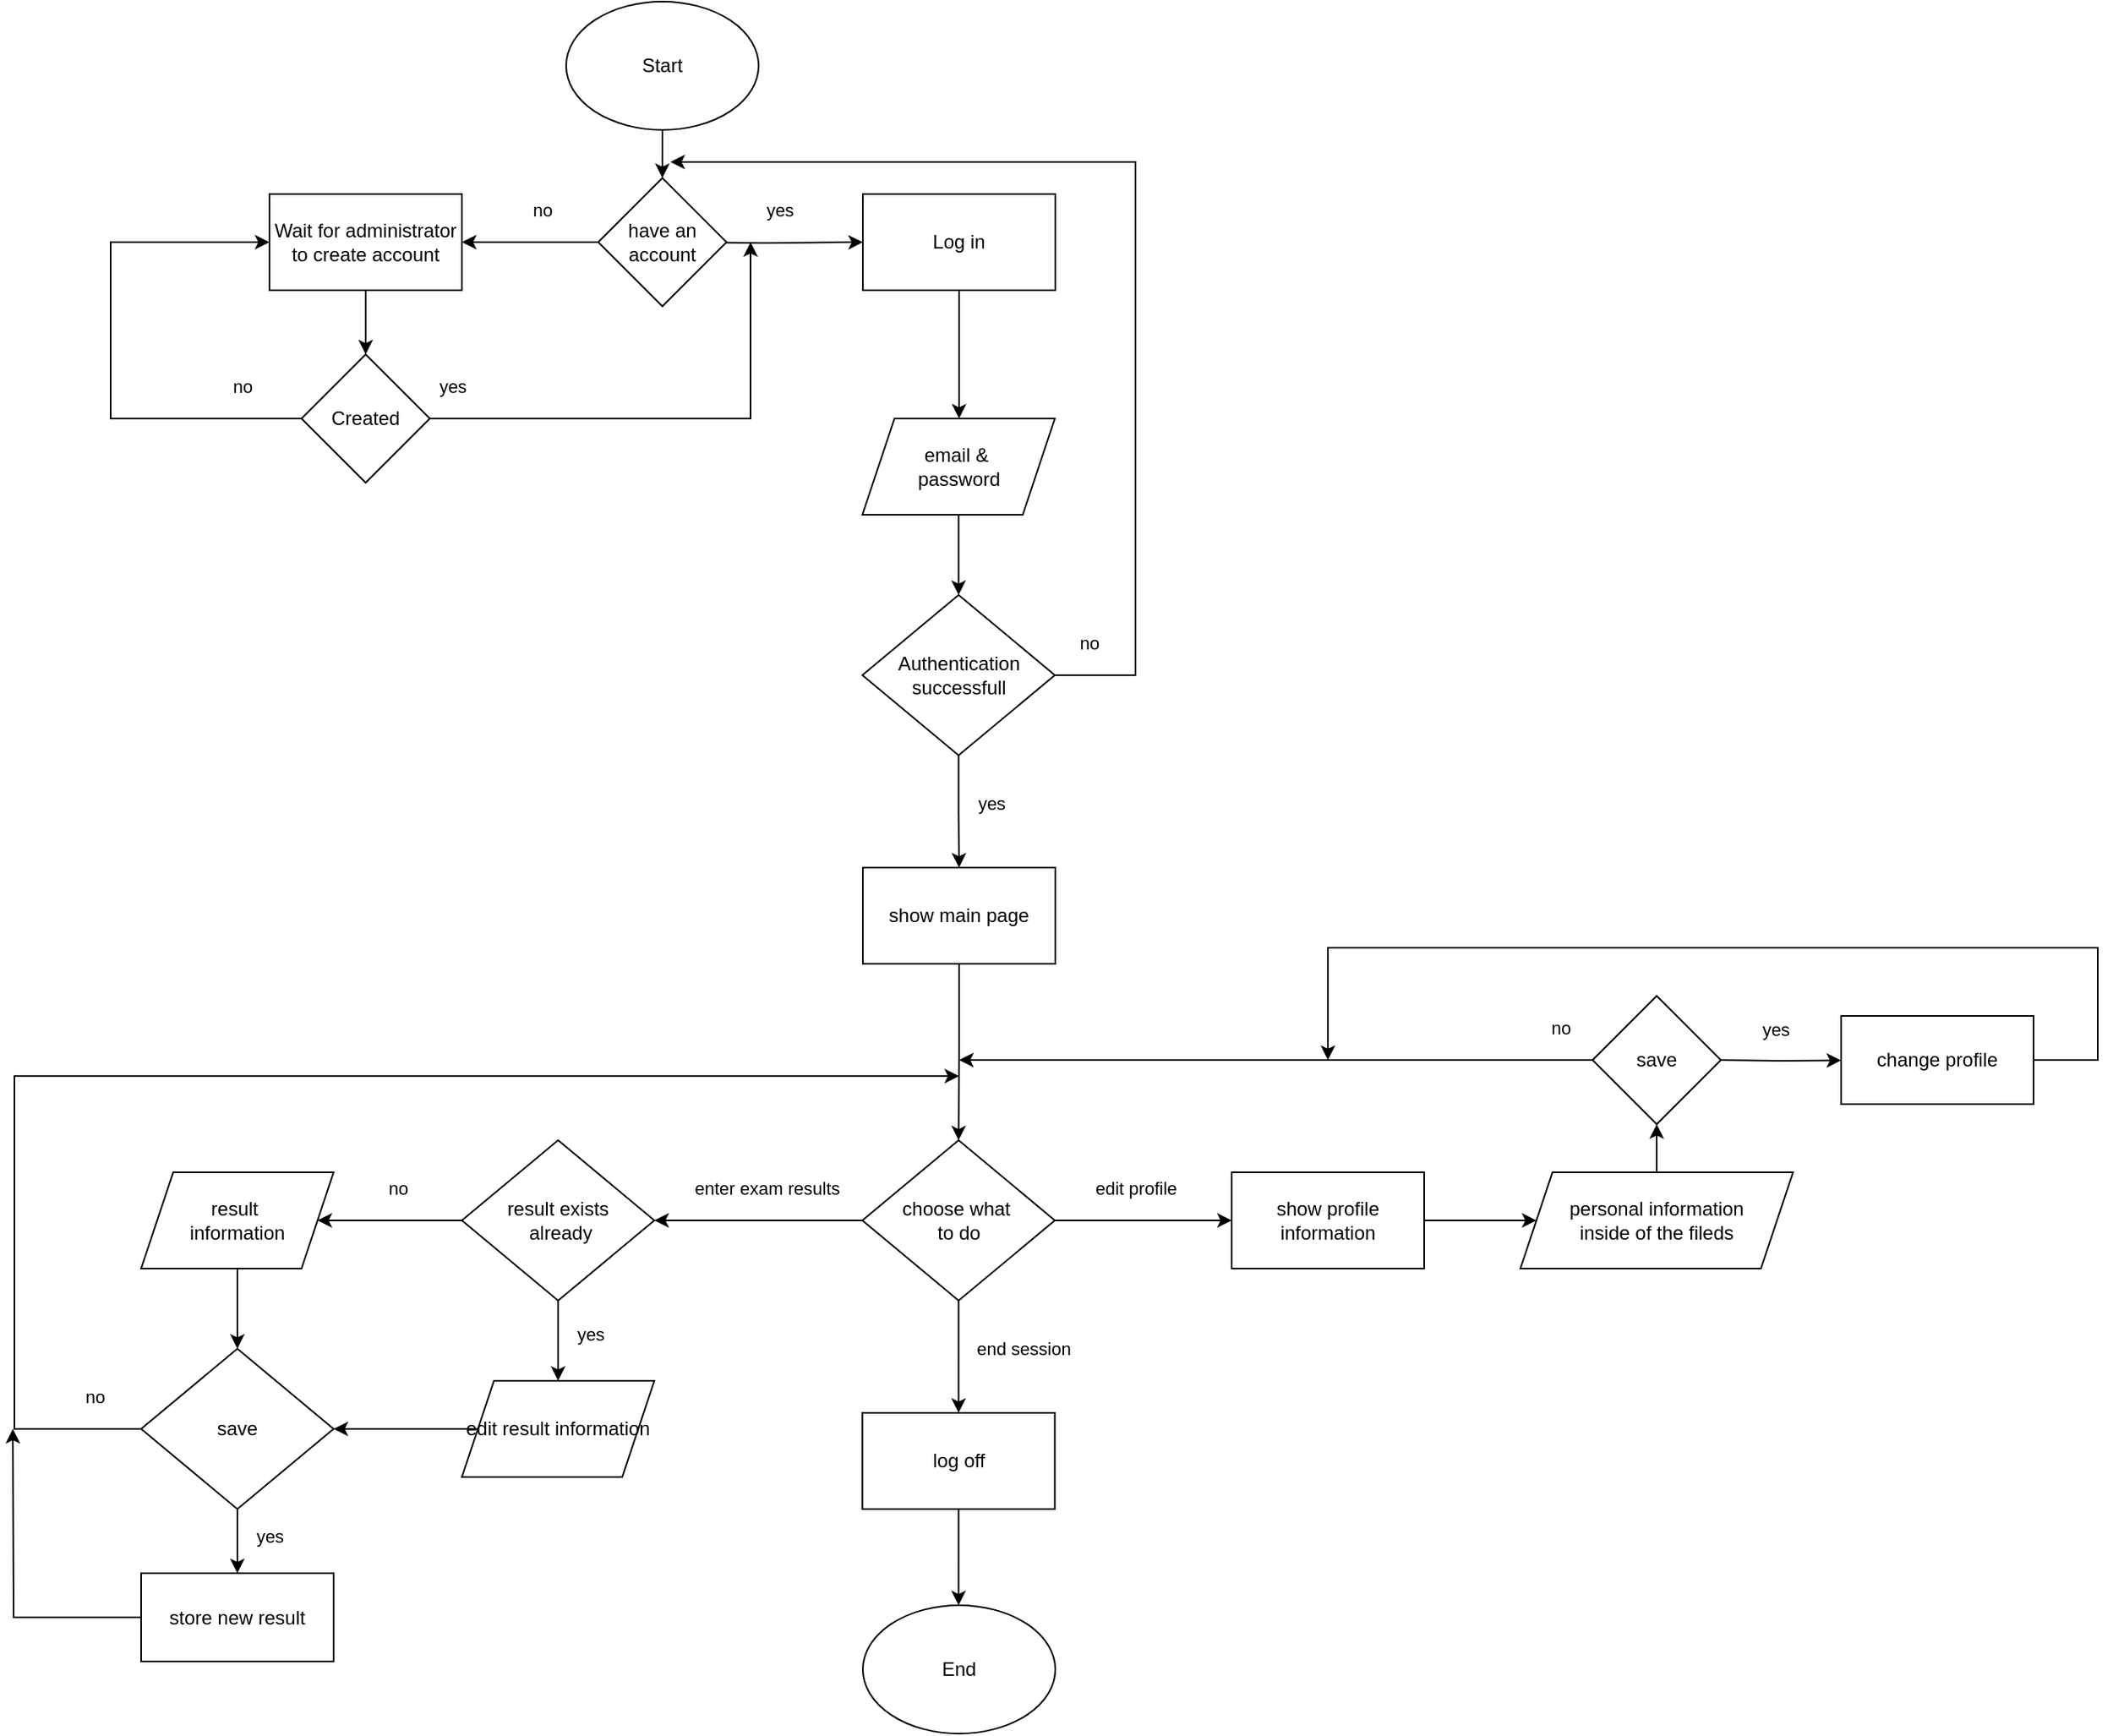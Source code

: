 <mxfile version="24.7.16">
  <diagram name="Page-1" id="bmq7K15Yt_cIyKfnH5da">
    <mxGraphModel dx="953" dy="504" grid="1" gridSize="10" guides="1" tooltips="1" connect="1" arrows="1" fold="1" page="1" pageScale="1" pageWidth="850" pageHeight="1100" math="0" shadow="0">
      <root>
        <mxCell id="0" />
        <mxCell id="1" parent="0" />
        <mxCell id="ia_GmnqNmGPdR_kUSbma-20" style="edgeStyle=orthogonalEdgeStyle;rounded=0;orthogonalLoop=1;jettySize=auto;html=1;" parent="1" source="ia_GmnqNmGPdR_kUSbma-4" edge="1">
          <mxGeometry relative="1" as="geometry">
            <mxPoint x="260" y="240" as="targetPoint" />
          </mxGeometry>
        </mxCell>
        <mxCell id="ia_GmnqNmGPdR_kUSbma-4" value="Wait for administrator to create account" style="rounded=0;whiteSpace=wrap;html=1;" parent="1" vertex="1">
          <mxGeometry x="200" y="140" width="120" height="60" as="geometry" />
        </mxCell>
        <mxCell id="ia_GmnqNmGPdR_kUSbma-16" style="edgeStyle=orthogonalEdgeStyle;rounded=0;orthogonalLoop=1;jettySize=auto;html=1;entryX=0.5;entryY=0;entryDx=0;entryDy=0;" parent="1" source="ia_GmnqNmGPdR_kUSbma-9" target="ia_GmnqNmGPdR_kUSbma-11" edge="1">
          <mxGeometry relative="1" as="geometry" />
        </mxCell>
        <mxCell id="ia_GmnqNmGPdR_kUSbma-9" value="Start" style="ellipse;whiteSpace=wrap;html=1;" parent="1" vertex="1">
          <mxGeometry x="385" y="20" width="120" height="80" as="geometry" />
        </mxCell>
        <mxCell id="ia_GmnqNmGPdR_kUSbma-10" value="End" style="ellipse;whiteSpace=wrap;html=1;" parent="1" vertex="1">
          <mxGeometry x="570" y="1020" width="120" height="80" as="geometry" />
        </mxCell>
        <mxCell id="ia_GmnqNmGPdR_kUSbma-12" style="edgeStyle=orthogonalEdgeStyle;rounded=0;orthogonalLoop=1;jettySize=auto;html=1;" parent="1" source="ia_GmnqNmGPdR_kUSbma-11" edge="1">
          <mxGeometry relative="1" as="geometry">
            <mxPoint x="320" y="170" as="targetPoint" />
          </mxGeometry>
        </mxCell>
        <mxCell id="ia_GmnqNmGPdR_kUSbma-13" value="no" style="edgeLabel;html=1;align=center;verticalAlign=middle;resizable=0;points=[];" parent="ia_GmnqNmGPdR_kUSbma-12" vertex="1" connectable="0">
          <mxGeometry x="-0.275" y="-1" relative="1" as="geometry">
            <mxPoint x="-4" y="-19" as="offset" />
          </mxGeometry>
        </mxCell>
        <mxCell id="ia_GmnqNmGPdR_kUSbma-14" style="edgeStyle=orthogonalEdgeStyle;rounded=0;orthogonalLoop=1;jettySize=auto;html=1;entryX=0;entryY=0.5;entryDx=0;entryDy=0;" parent="1" target="ia_GmnqNmGPdR_kUSbma-17" edge="1">
          <mxGeometry relative="1" as="geometry">
            <mxPoint x="512.5" y="230" as="targetPoint" />
            <mxPoint x="447.5" y="170" as="sourcePoint" />
            <Array as="points" />
          </mxGeometry>
        </mxCell>
        <mxCell id="ia_GmnqNmGPdR_kUSbma-15" value="yes" style="edgeLabel;html=1;align=center;verticalAlign=middle;resizable=0;points=[];" parent="ia_GmnqNmGPdR_kUSbma-14" vertex="1" connectable="0">
          <mxGeometry x="-0.587" y="-3" relative="1" as="geometry">
            <mxPoint x="45" y="-23" as="offset" />
          </mxGeometry>
        </mxCell>
        <mxCell id="ia_GmnqNmGPdR_kUSbma-11" value="have an account" style="rhombus;whiteSpace=wrap;html=1;" parent="1" vertex="1">
          <mxGeometry x="405" y="130" width="80" height="80" as="geometry" />
        </mxCell>
        <mxCell id="ia_GmnqNmGPdR_kUSbma-26" style="edgeStyle=orthogonalEdgeStyle;rounded=0;orthogonalLoop=1;jettySize=auto;html=1;" parent="1" source="ia_GmnqNmGPdR_kUSbma-17" edge="1">
          <mxGeometry relative="1" as="geometry">
            <mxPoint x="630" y="280" as="targetPoint" />
          </mxGeometry>
        </mxCell>
        <mxCell id="ia_GmnqNmGPdR_kUSbma-17" value="Log in" style="rounded=0;whiteSpace=wrap;html=1;" parent="1" vertex="1">
          <mxGeometry x="570" y="140" width="120" height="60" as="geometry" />
        </mxCell>
        <mxCell id="ia_GmnqNmGPdR_kUSbma-90" style="edgeStyle=orthogonalEdgeStyle;rounded=0;orthogonalLoop=1;jettySize=auto;html=1;entryX=0;entryY=0.5;entryDx=0;entryDy=0;" parent="1" source="ia_GmnqNmGPdR_kUSbma-18" target="ia_GmnqNmGPdR_kUSbma-4" edge="1">
          <mxGeometry relative="1" as="geometry">
            <mxPoint x="100" y="160" as="targetPoint" />
            <Array as="points">
              <mxPoint x="101" y="280" />
              <mxPoint x="101" y="170" />
            </Array>
          </mxGeometry>
        </mxCell>
        <mxCell id="ia_GmnqNmGPdR_kUSbma-91" value="no" style="edgeLabel;html=1;align=center;verticalAlign=middle;resizable=0;points=[];" parent="ia_GmnqNmGPdR_kUSbma-90" vertex="1" connectable="0">
          <mxGeometry x="-0.773" y="-1" relative="1" as="geometry">
            <mxPoint y="-19" as="offset" />
          </mxGeometry>
        </mxCell>
        <mxCell id="ia_GmnqNmGPdR_kUSbma-18" value="Created" style="rhombus;whiteSpace=wrap;html=1;" parent="1" vertex="1">
          <mxGeometry x="220" y="240" width="80" height="80" as="geometry" />
        </mxCell>
        <mxCell id="ia_GmnqNmGPdR_kUSbma-24" style="edgeStyle=orthogonalEdgeStyle;rounded=0;orthogonalLoop=1;jettySize=auto;html=1;exitX=1;exitY=0.5;exitDx=0;exitDy=0;" parent="1" source="ia_GmnqNmGPdR_kUSbma-18" edge="1">
          <mxGeometry relative="1" as="geometry">
            <mxPoint x="500" y="170" as="targetPoint" />
            <Array as="points">
              <mxPoint x="500" y="280" />
            </Array>
          </mxGeometry>
        </mxCell>
        <mxCell id="ia_GmnqNmGPdR_kUSbma-25" value="yes" style="edgeLabel;html=1;align=center;verticalAlign=middle;resizable=0;points=[];" parent="ia_GmnqNmGPdR_kUSbma-24" vertex="1" connectable="0">
          <mxGeometry x="-0.905" y="2" relative="1" as="geometry">
            <mxPoint x="-1" y="-18" as="offset" />
          </mxGeometry>
        </mxCell>
        <mxCell id="ia_GmnqNmGPdR_kUSbma-28" style="edgeStyle=orthogonalEdgeStyle;rounded=0;orthogonalLoop=1;jettySize=auto;html=1;" parent="1" edge="1">
          <mxGeometry relative="1" as="geometry">
            <mxPoint x="450" y="120" as="targetPoint" />
            <mxPoint x="690" y="440" as="sourcePoint" />
            <Array as="points">
              <mxPoint x="740" y="440" />
              <mxPoint x="740" y="120" />
            </Array>
          </mxGeometry>
        </mxCell>
        <mxCell id="ia_GmnqNmGPdR_kUSbma-29" value="no" style="edgeLabel;html=1;align=center;verticalAlign=middle;resizable=0;points=[];" parent="ia_GmnqNmGPdR_kUSbma-28" vertex="1" connectable="0">
          <mxGeometry x="-0.896" y="3" relative="1" as="geometry">
            <mxPoint x="-14" y="-17" as="offset" />
          </mxGeometry>
        </mxCell>
        <mxCell id="ia_GmnqNmGPdR_kUSbma-30" style="edgeStyle=orthogonalEdgeStyle;rounded=0;orthogonalLoop=1;jettySize=auto;html=1;" parent="1" source="ia_GmnqNmGPdR_kUSbma-27" edge="1">
          <mxGeometry relative="1" as="geometry">
            <mxPoint x="630" y="560" as="targetPoint" />
          </mxGeometry>
        </mxCell>
        <mxCell id="ia_GmnqNmGPdR_kUSbma-31" value="yes" style="edgeLabel;html=1;align=center;verticalAlign=middle;resizable=0;points=[];" parent="ia_GmnqNmGPdR_kUSbma-30" vertex="1" connectable="0">
          <mxGeometry x="-0.23" y="2" relative="1" as="geometry">
            <mxPoint x="18" y="2" as="offset" />
          </mxGeometry>
        </mxCell>
        <mxCell id="ia_GmnqNmGPdR_kUSbma-27" value="&lt;div&gt;Authentication&lt;/div&gt;&lt;div&gt;successfull&lt;br&gt;&lt;/div&gt;" style="rhombus;whiteSpace=wrap;html=1;" parent="1" vertex="1">
          <mxGeometry x="569.71" y="390" width="120" height="100" as="geometry" />
        </mxCell>
        <mxCell id="ia_GmnqNmGPdR_kUSbma-38" value="" style="edgeStyle=orthogonalEdgeStyle;rounded=0;orthogonalLoop=1;jettySize=auto;html=1;exitX=0.5;exitY=1;exitDx=0;exitDy=0;" parent="1" source="ia_GmnqNmGPdR_kUSbma-32" target="ia_GmnqNmGPdR_kUSbma-37" edge="1">
          <mxGeometry relative="1" as="geometry">
            <mxPoint x="630.059" y="690.0" as="sourcePoint" />
          </mxGeometry>
        </mxCell>
        <mxCell id="ia_GmnqNmGPdR_kUSbma-32" value="show main page" style="rounded=0;whiteSpace=wrap;html=1;" parent="1" vertex="1">
          <mxGeometry x="570" y="560" width="120" height="60" as="geometry" />
        </mxCell>
        <mxCell id="ia_GmnqNmGPdR_kUSbma-34" style="edgeStyle=orthogonalEdgeStyle;rounded=0;orthogonalLoop=1;jettySize=auto;html=1;entryX=0.5;entryY=0;entryDx=0;entryDy=0;" parent="1" source="ia_GmnqNmGPdR_kUSbma-33" target="ia_GmnqNmGPdR_kUSbma-27" edge="1">
          <mxGeometry relative="1" as="geometry" />
        </mxCell>
        <mxCell id="ia_GmnqNmGPdR_kUSbma-33" value="&lt;div&gt;email &amp;amp;&amp;nbsp;&lt;/div&gt;&lt;div&gt;password&lt;/div&gt;" style="shape=parallelogram;perimeter=parallelogramPerimeter;whiteSpace=wrap;html=1;fixedSize=1;" parent="1" vertex="1">
          <mxGeometry x="569.71" y="280" width="120" height="60" as="geometry" />
        </mxCell>
        <mxCell id="ia_GmnqNmGPdR_kUSbma-39" style="edgeStyle=orthogonalEdgeStyle;rounded=0;orthogonalLoop=1;jettySize=auto;html=1;" parent="1" source="ia_GmnqNmGPdR_kUSbma-37" edge="1">
          <mxGeometry relative="1" as="geometry">
            <mxPoint x="440" y="780" as="targetPoint" />
          </mxGeometry>
        </mxCell>
        <mxCell id="ia_GmnqNmGPdR_kUSbma-92" value="enter exam results" style="edgeLabel;html=1;align=center;verticalAlign=middle;resizable=0;points=[];" parent="ia_GmnqNmGPdR_kUSbma-39" vertex="1" connectable="0">
          <mxGeometry x="-0.299" relative="1" as="geometry">
            <mxPoint x="-14" y="-20" as="offset" />
          </mxGeometry>
        </mxCell>
        <mxCell id="ia_GmnqNmGPdR_kUSbma-41" style="edgeStyle=orthogonalEdgeStyle;rounded=0;orthogonalLoop=1;jettySize=auto;html=1;" parent="1" source="ia_GmnqNmGPdR_kUSbma-37" edge="1">
          <mxGeometry relative="1" as="geometry">
            <mxPoint x="800" y="780" as="targetPoint" />
          </mxGeometry>
        </mxCell>
        <mxCell id="ia_GmnqNmGPdR_kUSbma-43" style="edgeStyle=orthogonalEdgeStyle;rounded=0;orthogonalLoop=1;jettySize=auto;html=1;" parent="1" source="ia_GmnqNmGPdR_kUSbma-37" edge="1">
          <mxGeometry relative="1" as="geometry">
            <mxPoint x="629.71" y="900" as="targetPoint" />
          </mxGeometry>
        </mxCell>
        <mxCell id="ia_GmnqNmGPdR_kUSbma-44" value="end session" style="edgeLabel;html=1;align=center;verticalAlign=middle;resizable=0;points=[];" parent="ia_GmnqNmGPdR_kUSbma-43" vertex="1" connectable="0">
          <mxGeometry x="-0.319" y="1" relative="1" as="geometry">
            <mxPoint x="39" y="6" as="offset" />
          </mxGeometry>
        </mxCell>
        <mxCell id="ia_GmnqNmGPdR_kUSbma-37" value="&lt;div&gt;choose what&amp;nbsp;&lt;/div&gt;&lt;div&gt;to do&lt;/div&gt;" style="rhombus;whiteSpace=wrap;html=1;" parent="1" vertex="1">
          <mxGeometry x="569.71" y="730" width="120" height="100" as="geometry" />
        </mxCell>
        <mxCell id="ia_GmnqNmGPdR_kUSbma-42" value="edit profile" style="edgeLabel;html=1;align=center;verticalAlign=middle;resizable=0;points=[];" parent="1" vertex="1" connectable="0">
          <mxGeometry x="739.999" y="760.0" as="geometry" />
        </mxCell>
        <mxCell id="ia_GmnqNmGPdR_kUSbma-46" style="edgeStyle=orthogonalEdgeStyle;rounded=0;orthogonalLoop=1;jettySize=auto;html=1;" parent="1" source="ia_GmnqNmGPdR_kUSbma-45" edge="1">
          <mxGeometry relative="1" as="geometry">
            <mxPoint x="629.71" y="1020" as="targetPoint" />
          </mxGeometry>
        </mxCell>
        <mxCell id="ia_GmnqNmGPdR_kUSbma-45" value="log off" style="rounded=0;whiteSpace=wrap;html=1;" parent="1" vertex="1">
          <mxGeometry x="569.71" y="900" width="120" height="60" as="geometry" />
        </mxCell>
        <mxCell id="ia_GmnqNmGPdR_kUSbma-48" style="edgeStyle=orthogonalEdgeStyle;rounded=0;orthogonalLoop=1;jettySize=auto;html=1;" parent="1" source="ia_GmnqNmGPdR_kUSbma-47" edge="1">
          <mxGeometry relative="1" as="geometry">
            <mxPoint x="990" y="780" as="targetPoint" />
          </mxGeometry>
        </mxCell>
        <mxCell id="ia_GmnqNmGPdR_kUSbma-47" value="show profile information" style="rounded=0;whiteSpace=wrap;html=1;" parent="1" vertex="1">
          <mxGeometry x="800" y="750" width="120" height="60" as="geometry" />
        </mxCell>
        <mxCell id="ia_GmnqNmGPdR_kUSbma-53" style="edgeStyle=orthogonalEdgeStyle;rounded=0;orthogonalLoop=1;jettySize=auto;html=1;entryX=0.5;entryY=1;entryDx=0;entryDy=0;" parent="1" source="ia_GmnqNmGPdR_kUSbma-49" edge="1">
          <mxGeometry relative="1" as="geometry">
            <mxPoint x="1065" y="720.0" as="targetPoint" />
          </mxGeometry>
        </mxCell>
        <mxCell id="ia_GmnqNmGPdR_kUSbma-49" value="&lt;div&gt;personal information &lt;br&gt;&lt;/div&gt;&lt;div&gt;inside of the fileds&lt;br&gt;&lt;/div&gt;" style="shape=parallelogram;perimeter=parallelogramPerimeter;whiteSpace=wrap;html=1;fixedSize=1;" parent="1" vertex="1">
          <mxGeometry x="980" y="750" width="170" height="60" as="geometry" />
        </mxCell>
        <mxCell id="ia_GmnqNmGPdR_kUSbma-54" style="edgeStyle=orthogonalEdgeStyle;rounded=0;orthogonalLoop=1;jettySize=auto;html=1;" parent="1" edge="1">
          <mxGeometry relative="1" as="geometry">
            <mxPoint x="630" y="680" as="targetPoint" />
            <mxPoint x="1025" y="680.0" as="sourcePoint" />
          </mxGeometry>
        </mxCell>
        <mxCell id="ia_GmnqNmGPdR_kUSbma-55" value="no" style="edgeLabel;html=1;align=center;verticalAlign=middle;resizable=0;points=[];" parent="ia_GmnqNmGPdR_kUSbma-54" vertex="1" connectable="0">
          <mxGeometry x="-0.738" y="-3" relative="1" as="geometry">
            <mxPoint x="31" y="-17" as="offset" />
          </mxGeometry>
        </mxCell>
        <mxCell id="ia_GmnqNmGPdR_kUSbma-56" style="edgeStyle=orthogonalEdgeStyle;rounded=0;orthogonalLoop=1;jettySize=auto;html=1;exitX=1;exitY=0.5;exitDx=0;exitDy=0;" parent="1" edge="1">
          <mxGeometry relative="1" as="geometry">
            <mxPoint x="1180" y="680.207" as="targetPoint" />
            <mxPoint x="1105" y="680.0" as="sourcePoint" />
          </mxGeometry>
        </mxCell>
        <mxCell id="ia_GmnqNmGPdR_kUSbma-57" value="yes " style="edgeLabel;html=1;align=center;verticalAlign=middle;resizable=0;points=[];" parent="ia_GmnqNmGPdR_kUSbma-56" vertex="1" connectable="0">
          <mxGeometry x="-0.104" relative="1" as="geometry">
            <mxPoint y="-20" as="offset" />
          </mxGeometry>
        </mxCell>
        <mxCell id="ia_GmnqNmGPdR_kUSbma-50" value="save" style="rhombus;whiteSpace=wrap;html=1;" parent="1" vertex="1">
          <mxGeometry x="1025" y="640" width="80" height="80" as="geometry" />
        </mxCell>
        <mxCell id="ia_GmnqNmGPdR_kUSbma-60" value="" style="edgeStyle=orthogonalEdgeStyle;rounded=0;orthogonalLoop=1;jettySize=auto;html=1;exitX=1;exitY=0.5;exitDx=0;exitDy=0;" parent="1" source="ia_GmnqNmGPdR_kUSbma-58" edge="1">
          <mxGeometry relative="1" as="geometry">
            <mxPoint x="860" y="680" as="targetPoint" />
            <Array as="points">
              <mxPoint x="1340" y="680" />
              <mxPoint x="1340" y="610" />
              <mxPoint x="860" y="610" />
              <mxPoint x="860" y="680" />
            </Array>
          </mxGeometry>
        </mxCell>
        <mxCell id="ia_GmnqNmGPdR_kUSbma-58" value="change profile" style="rounded=0;whiteSpace=wrap;html=1;" parent="1" vertex="1">
          <mxGeometry x="1180" y="652.5" width="120" height="55" as="geometry" />
        </mxCell>
        <mxCell id="ia_GmnqNmGPdR_kUSbma-96" style="edgeStyle=orthogonalEdgeStyle;rounded=0;orthogonalLoop=1;jettySize=auto;html=1;entryX=1;entryY=0.5;entryDx=0;entryDy=0;" parent="1" source="ia_GmnqNmGPdR_kUSbma-93" target="ia_GmnqNmGPdR_kUSbma-95" edge="1">
          <mxGeometry relative="1" as="geometry" />
        </mxCell>
        <mxCell id="ia_GmnqNmGPdR_kUSbma-97" value="no" style="edgeLabel;html=1;align=center;verticalAlign=middle;resizable=0;points=[];" parent="ia_GmnqNmGPdR_kUSbma-96" vertex="1" connectable="0">
          <mxGeometry x="-0.336" y="-1" relative="1" as="geometry">
            <mxPoint x="-10" y="-19" as="offset" />
          </mxGeometry>
        </mxCell>
        <mxCell id="ia_GmnqNmGPdR_kUSbma-98" style="edgeStyle=orthogonalEdgeStyle;rounded=0;orthogonalLoop=1;jettySize=auto;html=1;" parent="1" source="ia_GmnqNmGPdR_kUSbma-93" edge="1">
          <mxGeometry relative="1" as="geometry">
            <mxPoint x="380" y="880" as="targetPoint" />
          </mxGeometry>
        </mxCell>
        <mxCell id="ia_GmnqNmGPdR_kUSbma-99" value="yes" style="edgeLabel;html=1;align=center;verticalAlign=middle;resizable=0;points=[];" parent="ia_GmnqNmGPdR_kUSbma-98" vertex="1" connectable="0">
          <mxGeometry x="-0.309" y="1" relative="1" as="geometry">
            <mxPoint x="19" y="3" as="offset" />
          </mxGeometry>
        </mxCell>
        <mxCell id="ia_GmnqNmGPdR_kUSbma-93" value="&lt;div&gt;result exists&lt;br&gt;&lt;/div&gt;&amp;nbsp;already" style="rhombus;whiteSpace=wrap;html=1;" parent="1" vertex="1">
          <mxGeometry x="320" y="730" width="120" height="100" as="geometry" />
        </mxCell>
        <mxCell id="ia_GmnqNmGPdR_kUSbma-103" style="edgeStyle=orthogonalEdgeStyle;rounded=0;orthogonalLoop=1;jettySize=auto;html=1;entryX=0.5;entryY=0;entryDx=0;entryDy=0;" parent="1" source="ia_GmnqNmGPdR_kUSbma-95" target="ia_GmnqNmGPdR_kUSbma-102" edge="1">
          <mxGeometry relative="1" as="geometry" />
        </mxCell>
        <mxCell id="ia_GmnqNmGPdR_kUSbma-95" value="&lt;div&gt;result&amp;nbsp;&lt;/div&gt;&lt;div&gt;information&lt;/div&gt;" style="shape=parallelogram;perimeter=parallelogramPerimeter;whiteSpace=wrap;html=1;fixedSize=1;" parent="1" vertex="1">
          <mxGeometry x="120.0" y="750" width="120" height="60" as="geometry" />
        </mxCell>
        <mxCell id="ia_GmnqNmGPdR_kUSbma-104" style="edgeStyle=orthogonalEdgeStyle;rounded=0;orthogonalLoop=1;jettySize=auto;html=1;entryX=1;entryY=0.5;entryDx=0;entryDy=0;" parent="1" source="ia_GmnqNmGPdR_kUSbma-100" target="ia_GmnqNmGPdR_kUSbma-102" edge="1">
          <mxGeometry relative="1" as="geometry" />
        </mxCell>
        <mxCell id="ia_GmnqNmGPdR_kUSbma-100" value="edit result information" style="shape=parallelogram;perimeter=parallelogramPerimeter;whiteSpace=wrap;html=1;fixedSize=1;" parent="1" vertex="1">
          <mxGeometry x="320.0" y="880" width="120" height="60" as="geometry" />
        </mxCell>
        <mxCell id="ia_GmnqNmGPdR_kUSbma-105" style="edgeStyle=orthogonalEdgeStyle;rounded=0;orthogonalLoop=1;jettySize=auto;html=1;" parent="1" source="ia_GmnqNmGPdR_kUSbma-102" edge="1">
          <mxGeometry relative="1" as="geometry">
            <mxPoint x="630" y="690" as="targetPoint" />
            <Array as="points">
              <mxPoint x="41" y="910" />
              <mxPoint x="41" y="690" />
            </Array>
          </mxGeometry>
        </mxCell>
        <mxCell id="ia_GmnqNmGPdR_kUSbma-106" value="no" style="edgeLabel;html=1;align=center;verticalAlign=middle;resizable=0;points=[];" parent="ia_GmnqNmGPdR_kUSbma-105" vertex="1" connectable="0">
          <mxGeometry x="-0.952" relative="1" as="geometry">
            <mxPoint x="-8" y="-20" as="offset" />
          </mxGeometry>
        </mxCell>
        <mxCell id="ia_GmnqNmGPdR_kUSbma-110" style="edgeStyle=orthogonalEdgeStyle;rounded=0;orthogonalLoop=1;jettySize=auto;html=1;entryX=0.5;entryY=0;entryDx=0;entryDy=0;" parent="1" source="ia_GmnqNmGPdR_kUSbma-102" target="ia_GmnqNmGPdR_kUSbma-109" edge="1">
          <mxGeometry relative="1" as="geometry" />
        </mxCell>
        <mxCell id="ia_GmnqNmGPdR_kUSbma-111" value="yes " style="edgeLabel;html=1;align=center;verticalAlign=middle;resizable=0;points=[];" parent="ia_GmnqNmGPdR_kUSbma-110" vertex="1" connectable="0">
          <mxGeometry x="-0.167" y="2" relative="1" as="geometry">
            <mxPoint x="18" as="offset" />
          </mxGeometry>
        </mxCell>
        <mxCell id="ia_GmnqNmGPdR_kUSbma-102" value="save" style="rhombus;whiteSpace=wrap;html=1;" parent="1" vertex="1">
          <mxGeometry x="120" y="860" width="120" height="100" as="geometry" />
        </mxCell>
        <mxCell id="ia_GmnqNmGPdR_kUSbma-112" style="edgeStyle=orthogonalEdgeStyle;rounded=0;orthogonalLoop=1;jettySize=auto;html=1;" parent="1" source="ia_GmnqNmGPdR_kUSbma-109" edge="1">
          <mxGeometry relative="1" as="geometry">
            <mxPoint x="40" y="910" as="targetPoint" />
          </mxGeometry>
        </mxCell>
        <mxCell id="ia_GmnqNmGPdR_kUSbma-109" value="store new result" style="rounded=0;whiteSpace=wrap;html=1;" parent="1" vertex="1">
          <mxGeometry x="120" y="1000" width="120" height="55" as="geometry" />
        </mxCell>
      </root>
    </mxGraphModel>
  </diagram>
</mxfile>
